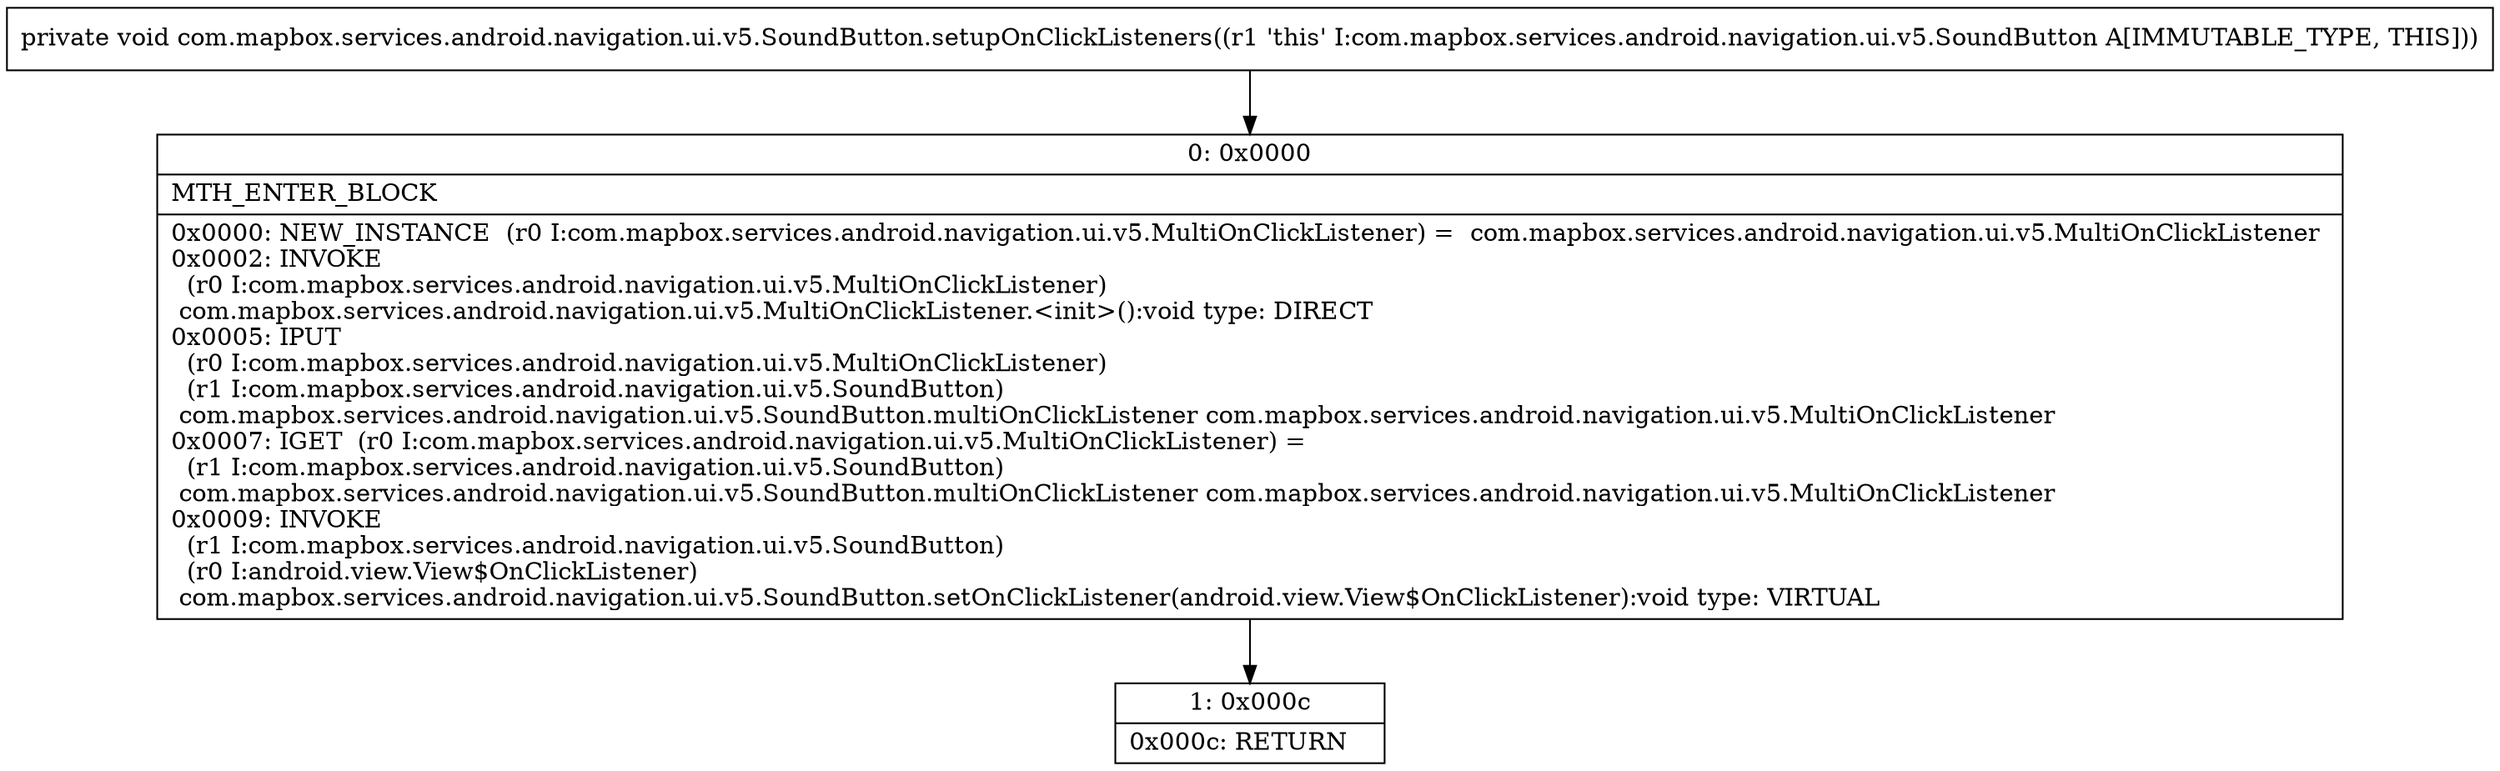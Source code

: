 digraph "CFG forcom.mapbox.services.android.navigation.ui.v5.SoundButton.setupOnClickListeners()V" {
Node_0 [shape=record,label="{0\:\ 0x0000|MTH_ENTER_BLOCK\l|0x0000: NEW_INSTANCE  (r0 I:com.mapbox.services.android.navigation.ui.v5.MultiOnClickListener) =  com.mapbox.services.android.navigation.ui.v5.MultiOnClickListener \l0x0002: INVOKE  \l  (r0 I:com.mapbox.services.android.navigation.ui.v5.MultiOnClickListener)\l com.mapbox.services.android.navigation.ui.v5.MultiOnClickListener.\<init\>():void type: DIRECT \l0x0005: IPUT  \l  (r0 I:com.mapbox.services.android.navigation.ui.v5.MultiOnClickListener)\l  (r1 I:com.mapbox.services.android.navigation.ui.v5.SoundButton)\l com.mapbox.services.android.navigation.ui.v5.SoundButton.multiOnClickListener com.mapbox.services.android.navigation.ui.v5.MultiOnClickListener \l0x0007: IGET  (r0 I:com.mapbox.services.android.navigation.ui.v5.MultiOnClickListener) = \l  (r1 I:com.mapbox.services.android.navigation.ui.v5.SoundButton)\l com.mapbox.services.android.navigation.ui.v5.SoundButton.multiOnClickListener com.mapbox.services.android.navigation.ui.v5.MultiOnClickListener \l0x0009: INVOKE  \l  (r1 I:com.mapbox.services.android.navigation.ui.v5.SoundButton)\l  (r0 I:android.view.View$OnClickListener)\l com.mapbox.services.android.navigation.ui.v5.SoundButton.setOnClickListener(android.view.View$OnClickListener):void type: VIRTUAL \l}"];
Node_1 [shape=record,label="{1\:\ 0x000c|0x000c: RETURN   \l}"];
MethodNode[shape=record,label="{private void com.mapbox.services.android.navigation.ui.v5.SoundButton.setupOnClickListeners((r1 'this' I:com.mapbox.services.android.navigation.ui.v5.SoundButton A[IMMUTABLE_TYPE, THIS])) }"];
MethodNode -> Node_0;
Node_0 -> Node_1;
}

